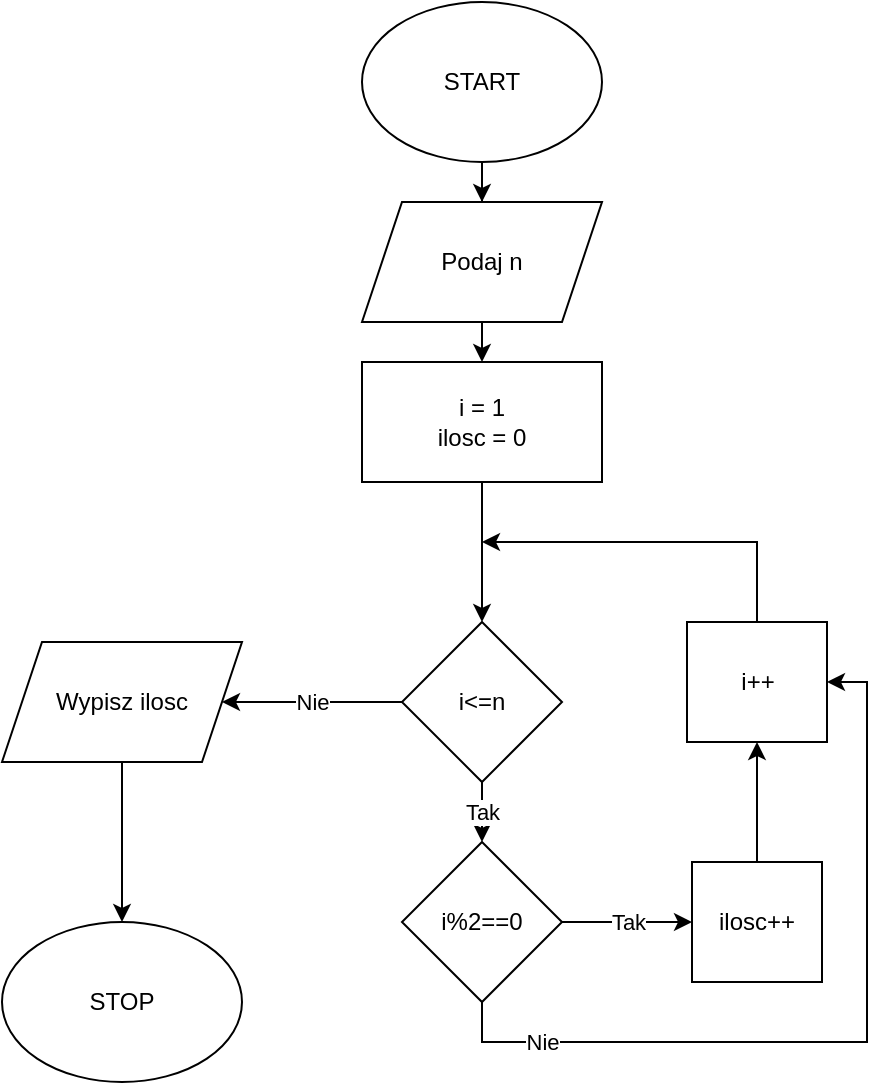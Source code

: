 <mxfile version="20.8.13" type="github">
  <diagram name="Strona-1" id="ixbrU4PEE-z4TEm-pT52">
    <mxGraphModel dx="791" dy="1133" grid="1" gridSize="10" guides="1" tooltips="1" connect="1" arrows="1" fold="1" page="1" pageScale="1" pageWidth="827" pageHeight="1169" math="0" shadow="0">
      <root>
        <mxCell id="0" />
        <mxCell id="1" parent="0" />
        <mxCell id="nGbhJUHsJuaCeIzr4p0f-4" style="edgeStyle=orthogonalEdgeStyle;rounded=0;orthogonalLoop=1;jettySize=auto;html=1;exitX=0.5;exitY=1;exitDx=0;exitDy=0;" edge="1" parent="1" source="nGbhJUHsJuaCeIzr4p0f-1" target="nGbhJUHsJuaCeIzr4p0f-3">
          <mxGeometry relative="1" as="geometry" />
        </mxCell>
        <mxCell id="nGbhJUHsJuaCeIzr4p0f-1" value="START" style="ellipse;whiteSpace=wrap;html=1;" vertex="1" parent="1">
          <mxGeometry x="340" y="250" width="120" height="80" as="geometry" />
        </mxCell>
        <mxCell id="nGbhJUHsJuaCeIzr4p0f-23" style="edgeStyle=orthogonalEdgeStyle;rounded=0;orthogonalLoop=1;jettySize=auto;html=1;entryX=0.5;entryY=0;entryDx=0;entryDy=0;" edge="1" parent="1" source="nGbhJUHsJuaCeIzr4p0f-2" target="nGbhJUHsJuaCeIzr4p0f-6">
          <mxGeometry relative="1" as="geometry" />
        </mxCell>
        <mxCell id="nGbhJUHsJuaCeIzr4p0f-2" value="i = 1&lt;br&gt;ilosc = 0" style="rounded=0;whiteSpace=wrap;html=1;" vertex="1" parent="1">
          <mxGeometry x="340" y="430" width="120" height="60" as="geometry" />
        </mxCell>
        <mxCell id="nGbhJUHsJuaCeIzr4p0f-5" style="edgeStyle=orthogonalEdgeStyle;rounded=0;orthogonalLoop=1;jettySize=auto;html=1;exitX=0.5;exitY=1;exitDx=0;exitDy=0;entryX=0.5;entryY=0;entryDx=0;entryDy=0;" edge="1" parent="1" source="nGbhJUHsJuaCeIzr4p0f-3" target="nGbhJUHsJuaCeIzr4p0f-2">
          <mxGeometry relative="1" as="geometry" />
        </mxCell>
        <mxCell id="nGbhJUHsJuaCeIzr4p0f-3" value="Podaj n" style="shape=parallelogram;perimeter=parallelogramPerimeter;whiteSpace=wrap;html=1;fixedSize=1;" vertex="1" parent="1">
          <mxGeometry x="340" y="350" width="120" height="60" as="geometry" />
        </mxCell>
        <mxCell id="nGbhJUHsJuaCeIzr4p0f-16" value="Tak" style="edgeStyle=orthogonalEdgeStyle;rounded=0;orthogonalLoop=1;jettySize=auto;html=1;" edge="1" parent="1" source="nGbhJUHsJuaCeIzr4p0f-6" target="nGbhJUHsJuaCeIzr4p0f-8">
          <mxGeometry relative="1" as="geometry" />
        </mxCell>
        <mxCell id="nGbhJUHsJuaCeIzr4p0f-28" value="Nie" style="edgeStyle=orthogonalEdgeStyle;rounded=0;orthogonalLoop=1;jettySize=auto;html=1;exitX=0;exitY=0.5;exitDx=0;exitDy=0;entryX=1;entryY=0.5;entryDx=0;entryDy=0;" edge="1" parent="1" source="nGbhJUHsJuaCeIzr4p0f-6" target="nGbhJUHsJuaCeIzr4p0f-30">
          <mxGeometry relative="1" as="geometry">
            <mxPoint x="280" y="600" as="targetPoint" />
          </mxGeometry>
        </mxCell>
        <mxCell id="nGbhJUHsJuaCeIzr4p0f-6" value="i&amp;lt;=n" style="rhombus;whiteSpace=wrap;html=1;" vertex="1" parent="1">
          <mxGeometry x="360" y="560" width="80" height="80" as="geometry" />
        </mxCell>
        <mxCell id="nGbhJUHsJuaCeIzr4p0f-11" value="&lt;div&gt;Tak&lt;/div&gt;" style="edgeStyle=orthogonalEdgeStyle;rounded=0;orthogonalLoop=1;jettySize=auto;html=1;" edge="1" parent="1" source="nGbhJUHsJuaCeIzr4p0f-8" target="nGbhJUHsJuaCeIzr4p0f-10">
          <mxGeometry relative="1" as="geometry" />
        </mxCell>
        <mxCell id="nGbhJUHsJuaCeIzr4p0f-19" style="edgeStyle=orthogonalEdgeStyle;rounded=0;orthogonalLoop=1;jettySize=auto;html=1;exitX=0.5;exitY=1;exitDx=0;exitDy=0;entryX=1;entryY=0.5;entryDx=0;entryDy=0;" edge="1" parent="1" source="nGbhJUHsJuaCeIzr4p0f-8" target="nGbhJUHsJuaCeIzr4p0f-12">
          <mxGeometry relative="1" as="geometry" />
        </mxCell>
        <mxCell id="nGbhJUHsJuaCeIzr4p0f-21" value="Nie" style="edgeLabel;html=1;align=center;verticalAlign=middle;resizable=0;points=[];" vertex="1" connectable="0" parent="nGbhJUHsJuaCeIzr4p0f-19">
          <mxGeometry x="-0.816" relative="1" as="geometry">
            <mxPoint x="12" as="offset" />
          </mxGeometry>
        </mxCell>
        <mxCell id="nGbhJUHsJuaCeIzr4p0f-8" value="i%2==0" style="rhombus;whiteSpace=wrap;html=1;" vertex="1" parent="1">
          <mxGeometry x="360" y="670" width="80" height="80" as="geometry" />
        </mxCell>
        <mxCell id="nGbhJUHsJuaCeIzr4p0f-17" style="edgeStyle=orthogonalEdgeStyle;rounded=0;orthogonalLoop=1;jettySize=auto;html=1;entryX=0.5;entryY=1;entryDx=0;entryDy=0;" edge="1" parent="1" source="nGbhJUHsJuaCeIzr4p0f-10" target="nGbhJUHsJuaCeIzr4p0f-12">
          <mxGeometry relative="1" as="geometry" />
        </mxCell>
        <mxCell id="nGbhJUHsJuaCeIzr4p0f-10" value="ilosc++" style="rounded=0;whiteSpace=wrap;html=1;" vertex="1" parent="1">
          <mxGeometry x="505" y="680" width="65" height="60" as="geometry" />
        </mxCell>
        <mxCell id="nGbhJUHsJuaCeIzr4p0f-27" style="edgeStyle=orthogonalEdgeStyle;rounded=0;orthogonalLoop=1;jettySize=auto;html=1;exitX=0.5;exitY=0;exitDx=0;exitDy=0;" edge="1" parent="1" source="nGbhJUHsJuaCeIzr4p0f-12">
          <mxGeometry relative="1" as="geometry">
            <mxPoint x="400" y="520" as="targetPoint" />
            <Array as="points">
              <mxPoint x="538" y="520" />
            </Array>
          </mxGeometry>
        </mxCell>
        <mxCell id="nGbhJUHsJuaCeIzr4p0f-12" value="i++" style="rounded=0;whiteSpace=wrap;html=1;" vertex="1" parent="1">
          <mxGeometry x="502.5" y="560" width="70" height="60" as="geometry" />
        </mxCell>
        <mxCell id="nGbhJUHsJuaCeIzr4p0f-34" style="edgeStyle=orthogonalEdgeStyle;rounded=0;orthogonalLoop=1;jettySize=auto;html=1;exitX=0.5;exitY=1;exitDx=0;exitDy=0;entryX=0.5;entryY=0;entryDx=0;entryDy=0;" edge="1" parent="1" source="nGbhJUHsJuaCeIzr4p0f-30" target="nGbhJUHsJuaCeIzr4p0f-32">
          <mxGeometry relative="1" as="geometry" />
        </mxCell>
        <mxCell id="nGbhJUHsJuaCeIzr4p0f-30" value="Wypisz ilosc" style="shape=parallelogram;perimeter=parallelogramPerimeter;whiteSpace=wrap;html=1;fixedSize=1;" vertex="1" parent="1">
          <mxGeometry x="160" y="570" width="120" height="60" as="geometry" />
        </mxCell>
        <mxCell id="nGbhJUHsJuaCeIzr4p0f-32" value="STOP" style="ellipse;whiteSpace=wrap;html=1;" vertex="1" parent="1">
          <mxGeometry x="160" y="710" width="120" height="80" as="geometry" />
        </mxCell>
      </root>
    </mxGraphModel>
  </diagram>
</mxfile>
